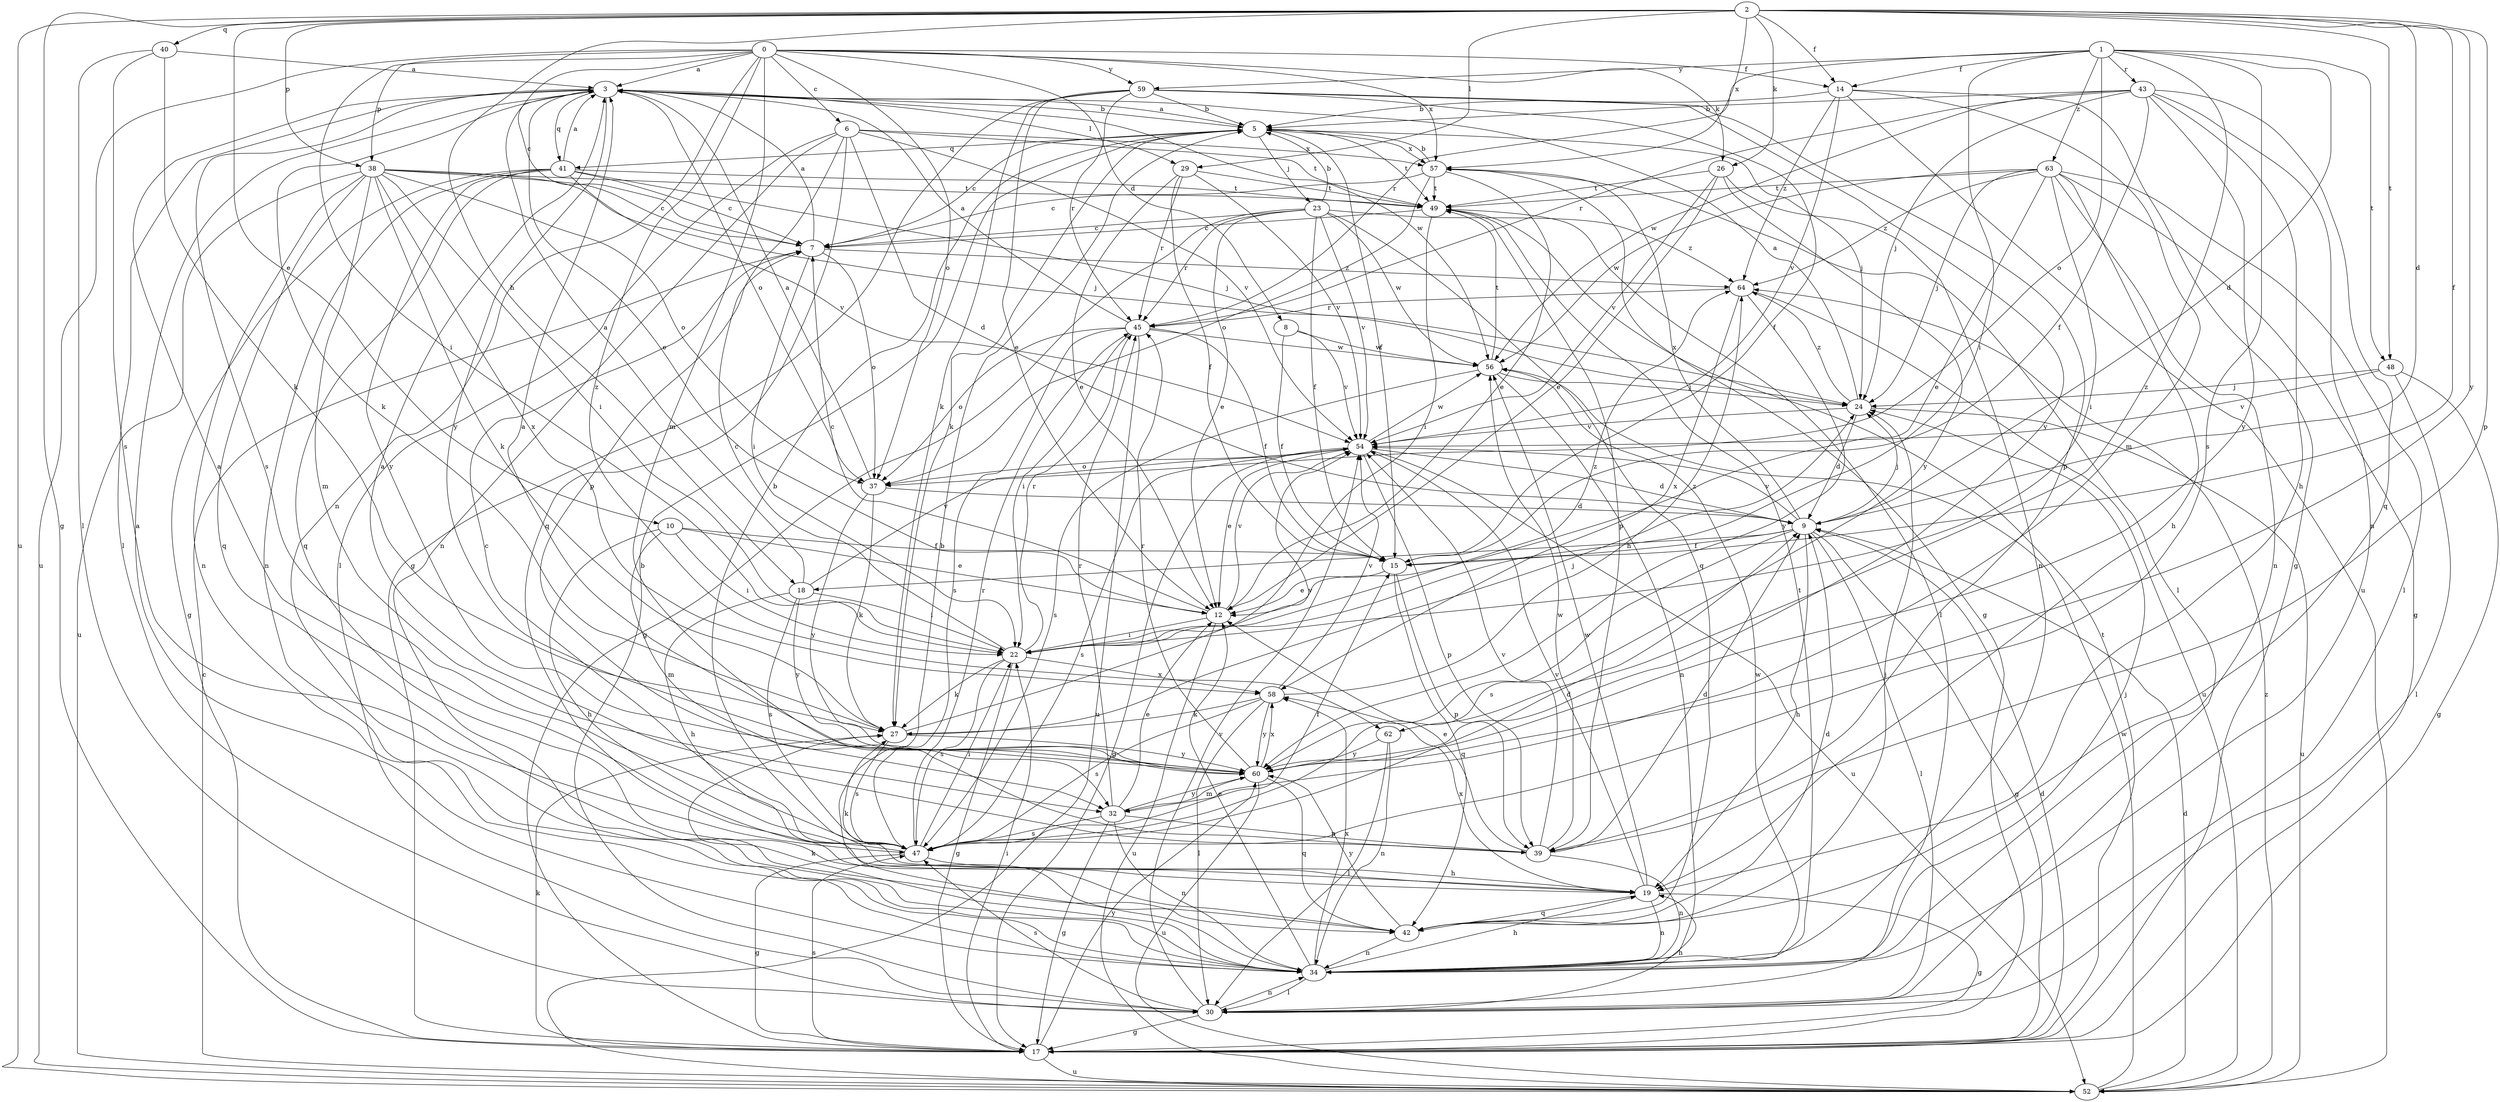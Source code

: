 strict digraph  {
0;
1;
2;
3;
5;
6;
7;
8;
9;
10;
12;
14;
15;
17;
18;
19;
22;
23;
24;
26;
27;
29;
30;
32;
34;
37;
38;
39;
40;
41;
42;
43;
45;
47;
48;
49;
52;
54;
56;
57;
58;
59;
60;
62;
63;
64;
0 -> 3  [label=a];
0 -> 6  [label=c];
0 -> 7  [label=c];
0 -> 8  [label=d];
0 -> 14  [label=f];
0 -> 22  [label=i];
0 -> 26  [label=k];
0 -> 32  [label=m];
0 -> 34  [label=n];
0 -> 37  [label=o];
0 -> 38  [label=p];
0 -> 52  [label=u];
0 -> 57  [label=x];
0 -> 59  [label=y];
0 -> 62  [label=z];
1 -> 9  [label=d];
1 -> 14  [label=f];
1 -> 22  [label=i];
1 -> 37  [label=o];
1 -> 43  [label=r];
1 -> 45  [label=r];
1 -> 47  [label=s];
1 -> 48  [label=t];
1 -> 59  [label=y];
1 -> 62  [label=z];
1 -> 63  [label=z];
2 -> 9  [label=d];
2 -> 10  [label=e];
2 -> 14  [label=f];
2 -> 15  [label=f];
2 -> 17  [label=g];
2 -> 18  [label=h];
2 -> 26  [label=k];
2 -> 29  [label=l];
2 -> 38  [label=p];
2 -> 39  [label=p];
2 -> 40  [label=q];
2 -> 48  [label=t];
2 -> 52  [label=u];
2 -> 57  [label=x];
2 -> 60  [label=y];
3 -> 5  [label=b];
3 -> 12  [label=e];
3 -> 27  [label=k];
3 -> 29  [label=l];
3 -> 30  [label=l];
3 -> 37  [label=o];
3 -> 41  [label=q];
3 -> 47  [label=s];
3 -> 56  [label=w];
3 -> 60  [label=y];
5 -> 3  [label=a];
5 -> 7  [label=c];
5 -> 15  [label=f];
5 -> 23  [label=j];
5 -> 24  [label=j];
5 -> 27  [label=k];
5 -> 41  [label=q];
5 -> 49  [label=t];
5 -> 57  [label=x];
6 -> 9  [label=d];
6 -> 30  [label=l];
6 -> 34  [label=n];
6 -> 39  [label=p];
6 -> 42  [label=q];
6 -> 49  [label=t];
6 -> 54  [label=v];
6 -> 57  [label=x];
7 -> 3  [label=a];
7 -> 22  [label=i];
7 -> 37  [label=o];
7 -> 64  [label=z];
8 -> 15  [label=f];
8 -> 54  [label=v];
8 -> 56  [label=w];
9 -> 15  [label=f];
9 -> 17  [label=g];
9 -> 18  [label=h];
9 -> 19  [label=h];
9 -> 24  [label=j];
9 -> 30  [label=l];
9 -> 47  [label=s];
9 -> 54  [label=v];
9 -> 57  [label=x];
10 -> 12  [label=e];
10 -> 15  [label=f];
10 -> 19  [label=h];
10 -> 22  [label=i];
10 -> 32  [label=m];
12 -> 7  [label=c];
12 -> 22  [label=i];
12 -> 52  [label=u];
12 -> 54  [label=v];
14 -> 5  [label=b];
14 -> 17  [label=g];
14 -> 32  [label=m];
14 -> 52  [label=u];
14 -> 54  [label=v];
14 -> 64  [label=z];
15 -> 12  [label=e];
15 -> 39  [label=p];
15 -> 42  [label=q];
17 -> 9  [label=d];
17 -> 22  [label=i];
17 -> 27  [label=k];
17 -> 47  [label=s];
17 -> 49  [label=t];
17 -> 52  [label=u];
17 -> 60  [label=y];
18 -> 3  [label=a];
18 -> 19  [label=h];
18 -> 22  [label=i];
18 -> 47  [label=s];
18 -> 54  [label=v];
18 -> 60  [label=y];
19 -> 17  [label=g];
19 -> 27  [label=k];
19 -> 34  [label=n];
19 -> 42  [label=q];
19 -> 54  [label=v];
19 -> 56  [label=w];
19 -> 58  [label=x];
22 -> 7  [label=c];
22 -> 17  [label=g];
22 -> 27  [label=k];
22 -> 45  [label=r];
22 -> 47  [label=s];
22 -> 58  [label=x];
22 -> 64  [label=z];
23 -> 5  [label=b];
23 -> 7  [label=c];
23 -> 12  [label=e];
23 -> 15  [label=f];
23 -> 17  [label=g];
23 -> 42  [label=q];
23 -> 45  [label=r];
23 -> 54  [label=v];
23 -> 56  [label=w];
23 -> 64  [label=z];
24 -> 3  [label=a];
24 -> 9  [label=d];
24 -> 52  [label=u];
24 -> 54  [label=v];
24 -> 64  [label=z];
26 -> 12  [label=e];
26 -> 34  [label=n];
26 -> 49  [label=t];
26 -> 54  [label=v];
26 -> 60  [label=y];
27 -> 24  [label=j];
27 -> 47  [label=s];
27 -> 54  [label=v];
27 -> 60  [label=y];
29 -> 12  [label=e];
29 -> 15  [label=f];
29 -> 45  [label=r];
29 -> 49  [label=t];
29 -> 54  [label=v];
30 -> 5  [label=b];
30 -> 17  [label=g];
30 -> 19  [label=h];
30 -> 34  [label=n];
30 -> 47  [label=s];
30 -> 54  [label=v];
32 -> 12  [label=e];
32 -> 17  [label=g];
32 -> 34  [label=n];
32 -> 39  [label=p];
32 -> 45  [label=r];
32 -> 47  [label=s];
32 -> 60  [label=y];
34 -> 3  [label=a];
34 -> 5  [label=b];
34 -> 12  [label=e];
34 -> 19  [label=h];
34 -> 24  [label=j];
34 -> 27  [label=k];
34 -> 30  [label=l];
34 -> 49  [label=t];
34 -> 56  [label=w];
34 -> 58  [label=x];
37 -> 3  [label=a];
37 -> 9  [label=d];
37 -> 27  [label=k];
37 -> 60  [label=y];
38 -> 7  [label=c];
38 -> 22  [label=i];
38 -> 24  [label=j];
38 -> 27  [label=k];
38 -> 32  [label=m];
38 -> 34  [label=n];
38 -> 37  [label=o];
38 -> 42  [label=q];
38 -> 49  [label=t];
38 -> 52  [label=u];
38 -> 58  [label=x];
39 -> 3  [label=a];
39 -> 9  [label=d];
39 -> 12  [label=e];
39 -> 34  [label=n];
39 -> 54  [label=v];
39 -> 56  [label=w];
40 -> 3  [label=a];
40 -> 27  [label=k];
40 -> 30  [label=l];
40 -> 47  [label=s];
41 -> 3  [label=a];
41 -> 7  [label=c];
41 -> 17  [label=g];
41 -> 24  [label=j];
41 -> 34  [label=n];
41 -> 42  [label=q];
41 -> 49  [label=t];
41 -> 54  [label=v];
41 -> 60  [label=y];
42 -> 9  [label=d];
42 -> 24  [label=j];
42 -> 34  [label=n];
42 -> 60  [label=y];
43 -> 5  [label=b];
43 -> 15  [label=f];
43 -> 19  [label=h];
43 -> 24  [label=j];
43 -> 34  [label=n];
43 -> 42  [label=q];
43 -> 45  [label=r];
43 -> 56  [label=w];
43 -> 60  [label=y];
45 -> 3  [label=a];
45 -> 15  [label=f];
45 -> 22  [label=i];
45 -> 37  [label=o];
45 -> 47  [label=s];
45 -> 52  [label=u];
45 -> 56  [label=w];
47 -> 3  [label=a];
47 -> 5  [label=b];
47 -> 7  [label=c];
47 -> 9  [label=d];
47 -> 15  [label=f];
47 -> 17  [label=g];
47 -> 19  [label=h];
47 -> 22  [label=i];
47 -> 45  [label=r];
48 -> 17  [label=g];
48 -> 24  [label=j];
48 -> 30  [label=l];
48 -> 54  [label=v];
49 -> 7  [label=c];
49 -> 22  [label=i];
49 -> 30  [label=l];
49 -> 39  [label=p];
52 -> 7  [label=c];
52 -> 9  [label=d];
52 -> 56  [label=w];
52 -> 64  [label=z];
54 -> 9  [label=d];
54 -> 12  [label=e];
54 -> 17  [label=g];
54 -> 37  [label=o];
54 -> 39  [label=p];
54 -> 47  [label=s];
54 -> 52  [label=u];
54 -> 56  [label=w];
56 -> 24  [label=j];
56 -> 34  [label=n];
56 -> 47  [label=s];
56 -> 49  [label=t];
57 -> 5  [label=b];
57 -> 7  [label=c];
57 -> 12  [label=e];
57 -> 17  [label=g];
57 -> 30  [label=l];
57 -> 37  [label=o];
57 -> 49  [label=t];
58 -> 27  [label=k];
58 -> 30  [label=l];
58 -> 47  [label=s];
58 -> 54  [label=v];
58 -> 60  [label=y];
58 -> 64  [label=z];
59 -> 5  [label=b];
59 -> 12  [label=e];
59 -> 15  [label=f];
59 -> 17  [label=g];
59 -> 27  [label=k];
59 -> 39  [label=p];
59 -> 45  [label=r];
59 -> 60  [label=y];
60 -> 3  [label=a];
60 -> 32  [label=m];
60 -> 42  [label=q];
60 -> 45  [label=r];
60 -> 52  [label=u];
60 -> 58  [label=x];
62 -> 30  [label=l];
62 -> 34  [label=n];
62 -> 60  [label=y];
63 -> 12  [label=e];
63 -> 17  [label=g];
63 -> 19  [label=h];
63 -> 22  [label=i];
63 -> 24  [label=j];
63 -> 30  [label=l];
63 -> 34  [label=n];
63 -> 49  [label=t];
63 -> 56  [label=w];
63 -> 64  [label=z];
64 -> 45  [label=r];
64 -> 52  [label=u];
64 -> 58  [label=x];
64 -> 60  [label=y];
}
